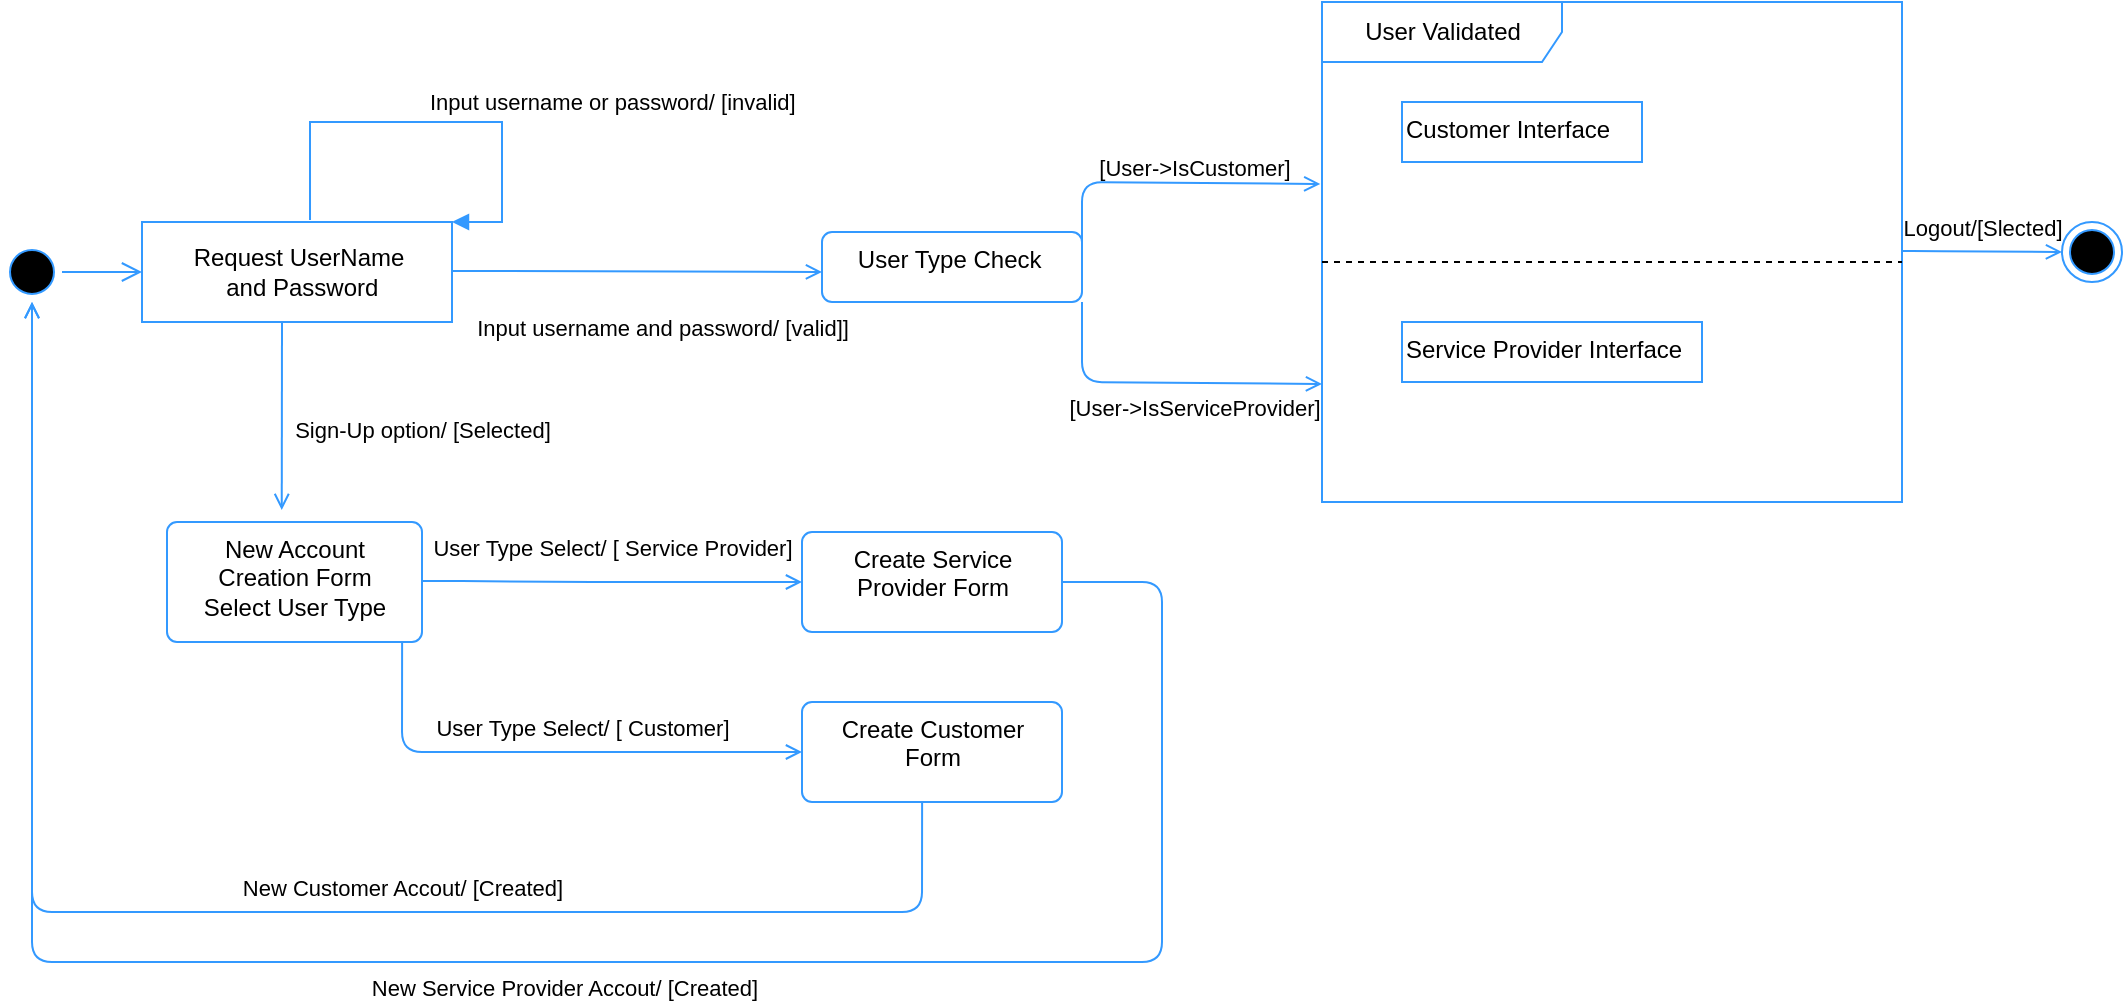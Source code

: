 <mxfile>
    <diagram id="8OG7uOGR_ExUNxCXnbUd" name="Page-1">
        <mxGraphModel dx="1144" dy="519" grid="1" gridSize="10" guides="1" tooltips="1" connect="1" arrows="1" fold="1" page="1" pageScale="1" pageWidth="850" pageHeight="1100" math="0" shadow="0">
            <root>
                <mxCell id="0"/>
                <mxCell id="1" parent="0"/>
                <mxCell id="5" value="User Type Check&amp;nbsp;" style="html=1;align=center;verticalAlign=top;rounded=1;absoluteArcSize=1;arcSize=10;dashed=0;strokeColor=#3399FF;" vertex="1" parent="1">
                    <mxGeometry x="420" y="245" width="130" height="35" as="geometry"/>
                </mxCell>
                <mxCell id="9" value="Request UserName&lt;br&gt;&amp;nbsp;and Password" style="html=1;points=[];perimeter=orthogonalPerimeter;strokeColor=#3399FF;" vertex="1" parent="1">
                    <mxGeometry x="80" y="240" width="155" height="50" as="geometry"/>
                </mxCell>
                <mxCell id="10" value="Input username or password/ [invalid]" style="edgeStyle=orthogonalEdgeStyle;html=1;align=left;spacingLeft=2;endArrow=block;rounded=0;entryX=1;entryY=0;strokeColor=#3399FF;exitX=0.542;exitY=-0.02;exitDx=0;exitDy=0;exitPerimeter=0;" edge="1" target="9" parent="1" source="9">
                    <mxGeometry x="-0.045" y="10" relative="1" as="geometry">
                        <mxPoint x="360" y="400" as="sourcePoint"/>
                        <Array as="points">
                            <mxPoint x="164" y="190"/>
                            <mxPoint x="260" y="190"/>
                            <mxPoint x="260" y="240"/>
                        </Array>
                        <mxPoint as="offset"/>
                    </mxGeometry>
                </mxCell>
                <mxCell id="11" value="[User-&amp;gt;IsCustomer]" style="html=1;verticalAlign=top;labelBackgroundColor=none;endArrow=open;endFill=0;strokeColor=#3399FF;entryX=-0.003;entryY=0.364;entryDx=0;entryDy=0;entryPerimeter=0;" edge="1" parent="1" target="19">
                    <mxGeometry x="0.21" y="20" width="160" relative="1" as="geometry">
                        <mxPoint x="550" y="262" as="sourcePoint"/>
                        <mxPoint x="660" y="220" as="targetPoint"/>
                        <Array as="points">
                            <mxPoint x="550" y="250"/>
                            <mxPoint x="550" y="220"/>
                        </Array>
                        <mxPoint as="offset"/>
                    </mxGeometry>
                </mxCell>
                <mxCell id="12" value="[User-&amp;gt;IsServiceProvider]" style="html=1;verticalAlign=top;labelBackgroundColor=none;endArrow=open;endFill=0;strokeColor=#3399FF;exitX=1;exitY=1;exitDx=0;exitDy=0;entryX=0;entryY=0.764;entryDx=0;entryDy=0;entryPerimeter=0;" edge="1" parent="1" source="5" target="19">
                    <mxGeometry x="0.2" width="160" relative="1" as="geometry">
                        <mxPoint x="550" y="362" as="sourcePoint"/>
                        <mxPoint x="660" y="320" as="targetPoint"/>
                        <Array as="points">
                            <mxPoint x="550" y="320"/>
                        </Array>
                        <mxPoint as="offset"/>
                    </mxGeometry>
                </mxCell>
                <mxCell id="15" value="Input username and password/ [valid]]" style="html=1;verticalAlign=top;labelBackgroundColor=none;endArrow=open;endFill=0;strokeColor=#3399FF;" edge="1" parent="1">
                    <mxGeometry x="0.136" y="-15" width="160" relative="1" as="geometry">
                        <mxPoint x="235" y="264.5" as="sourcePoint"/>
                        <mxPoint x="420" y="265" as="targetPoint"/>
                        <Array as="points">
                            <mxPoint x="245" y="264.5"/>
                        </Array>
                        <mxPoint as="offset"/>
                    </mxGeometry>
                </mxCell>
                <mxCell id="16" value="New Account &lt;br&gt;Creation Form&lt;br&gt;Select User Type" style="html=1;align=center;verticalAlign=top;rounded=1;absoluteArcSize=1;arcSize=10;dashed=0;strokeColor=#3399FF;" vertex="1" parent="1">
                    <mxGeometry x="92.5" y="390" width="127.5" height="60" as="geometry"/>
                </mxCell>
                <mxCell id="17" value="Sign-Up option/ [Selected]" style="html=1;verticalAlign=top;labelBackgroundColor=none;endArrow=open;endFill=0;strokeColor=#3399FF;entryX=0.45;entryY=-0.1;entryDx=0;entryDy=0;entryPerimeter=0;" edge="1" parent="1" target="16">
                    <mxGeometry x="-0.142" y="70" width="160" relative="1" as="geometry">
                        <mxPoint x="150" y="290" as="sourcePoint"/>
                        <mxPoint x="310" y="290" as="targetPoint"/>
                        <mxPoint as="offset"/>
                    </mxGeometry>
                </mxCell>
                <mxCell id="18" value="Create Customer&lt;br&gt;Form" style="html=1;align=center;verticalAlign=top;rounded=1;absoluteArcSize=1;arcSize=10;dashed=0;strokeColor=#3399FF;" vertex="1" parent="1">
                    <mxGeometry x="410" y="480" width="130" height="50" as="geometry"/>
                </mxCell>
                <mxCell id="19" value="User Validated" style="shape=umlFrame;tabWidth=110;tabHeight=30;tabPosition=left;html=1;boundedLbl=1;labelInHeader=1;width=120;height=30;strokeColor=#3399FF;" vertex="1" parent="1">
                    <mxGeometry x="670" y="130" width="290" height="250" as="geometry"/>
                </mxCell>
                <mxCell id="20" value="Customer Interface" style="text;strokeColor=#3399FF;" vertex="1" parent="19">
                    <mxGeometry width="120" height="30" relative="1" as="geometry">
                        <mxPoint x="40" y="50" as="offset"/>
                    </mxGeometry>
                </mxCell>
                <mxCell id="21" value="" style="line;strokeWidth=1;dashed=1;labelPosition=center;verticalLabelPosition=bottom;align=left;verticalAlign=top;spacingLeft=20;spacingTop=15;" vertex="1" parent="19">
                    <mxGeometry y="125" width="290" height="10" as="geometry"/>
                </mxCell>
                <mxCell id="31" value="Service Provider Interface" style="text;strokeColor=#3399FF;" vertex="1" parent="19">
                    <mxGeometry x="40" y="160" width="150" height="30" as="geometry"/>
                </mxCell>
                <mxCell id="32" value="Create Service &lt;br&gt;Provider Form" style="html=1;align=center;verticalAlign=top;rounded=1;absoluteArcSize=1;arcSize=10;dashed=0;strokeColor=#3399FF;" vertex="1" parent="1">
                    <mxGeometry x="410" y="395" width="130" height="50" as="geometry"/>
                </mxCell>
                <mxCell id="33" value="User Type Select/ [ Service Provider]" style="html=1;verticalAlign=top;labelBackgroundColor=none;endArrow=open;endFill=0;strokeColor=#3399FF;entryX=0;entryY=0.5;entryDx=0;entryDy=0;" edge="1" parent="1" target="32">
                    <mxGeometry x="-0.002" y="30" width="160" relative="1" as="geometry">
                        <mxPoint x="220" y="419.5" as="sourcePoint"/>
                        <mxPoint x="380" y="420" as="targetPoint"/>
                        <Array as="points">
                            <mxPoint x="230" y="419.5"/>
                            <mxPoint x="315" y="420"/>
                        </Array>
                        <mxPoint as="offset"/>
                    </mxGeometry>
                </mxCell>
                <mxCell id="34" value="User Type Select/ [ Customer]" style="html=1;verticalAlign=top;labelBackgroundColor=none;endArrow=open;endFill=0;strokeColor=#3399FF;entryX=0;entryY=0.5;entryDx=0;entryDy=0;exitX=0.922;exitY=1;exitDx=0;exitDy=0;exitPerimeter=0;" edge="1" parent="1" source="16">
                    <mxGeometry x="0.137" y="25" width="160" relative="1" as="geometry">
                        <mxPoint x="220" y="504.5" as="sourcePoint"/>
                        <mxPoint x="410" y="505" as="targetPoint"/>
                        <Array as="points">
                            <mxPoint x="210" y="505"/>
                            <mxPoint x="315" y="505"/>
                        </Array>
                        <mxPoint as="offset"/>
                    </mxGeometry>
                </mxCell>
                <mxCell id="39" value="" style="ellipse;html=1;shape=endState;fillColor=#000000;strokeColor=#3399FF;" vertex="1" parent="1">
                    <mxGeometry x="1040" y="240" width="30" height="30" as="geometry"/>
                </mxCell>
                <mxCell id="40" value="" style="ellipse;html=1;shape=startState;fillColor=#000000;strokeColor=#3399FF;" vertex="1" parent="1">
                    <mxGeometry x="10" y="250" width="30" height="30" as="geometry"/>
                </mxCell>
                <mxCell id="41" value="" style="edgeStyle=orthogonalEdgeStyle;html=1;verticalAlign=bottom;endArrow=open;endSize=8;strokeColor=#3399FF;" edge="1" source="40" parent="1" target="9">
                    <mxGeometry relative="1" as="geometry">
                        <mxPoint x="80" y="275" as="targetPoint"/>
                        <Array as="points"/>
                    </mxGeometry>
                </mxCell>
                <mxCell id="42" value="Logout/[Slected]" style="html=1;verticalAlign=top;labelBackgroundColor=none;endArrow=open;endFill=0;strokeColor=#3399FF;entryX=0;entryY=0.5;entryDx=0;entryDy=0;" edge="1" parent="1" target="39">
                    <mxGeometry x="-0.004" y="25" width="160" relative="1" as="geometry">
                        <mxPoint x="960" y="254.5" as="sourcePoint"/>
                        <mxPoint x="1010" y="255" as="targetPoint"/>
                        <Array as="points">
                            <mxPoint x="970" y="254.5"/>
                        </Array>
                        <mxPoint as="offset"/>
                    </mxGeometry>
                </mxCell>
                <mxCell id="46" value="New Customer Accout/ [Created]" style="html=1;verticalAlign=top;labelBackgroundColor=none;endArrow=open;endFill=0;strokeColor=#3399FF;entryX=0.5;entryY=1;entryDx=0;entryDy=0;exitX=0.922;exitY=1;exitDx=0;exitDy=0;exitPerimeter=0;" edge="1" parent="1" target="40">
                    <mxGeometry x="-0.217" y="-25" width="160" relative="1" as="geometry">
                        <mxPoint x="470.055" y="530" as="sourcePoint"/>
                        <mxPoint x="670" y="585" as="targetPoint"/>
                        <Array as="points">
                            <mxPoint x="470" y="585"/>
                            <mxPoint x="25" y="585"/>
                        </Array>
                        <mxPoint as="offset"/>
                    </mxGeometry>
                </mxCell>
                <mxCell id="47" value="New Service Provider Accout/ [Created]" style="html=1;verticalAlign=top;labelBackgroundColor=none;endArrow=open;endFill=0;strokeColor=#3399FF;entryX=0.5;entryY=1;entryDx=0;entryDy=0;exitX=1;exitY=0.5;exitDx=0;exitDy=0;" edge="1" parent="1" source="32" target="40">
                    <mxGeometry x="-0.049" width="160" relative="1" as="geometry">
                        <mxPoint x="480.055" y="540" as="sourcePoint"/>
                        <mxPoint x="35" y="290" as="targetPoint"/>
                        <Array as="points">
                            <mxPoint x="590" y="420"/>
                            <mxPoint x="590" y="610"/>
                            <mxPoint x="260" y="610"/>
                            <mxPoint x="25" y="610"/>
                        </Array>
                        <mxPoint as="offset"/>
                    </mxGeometry>
                </mxCell>
            </root>
        </mxGraphModel>
    </diagram>
</mxfile>